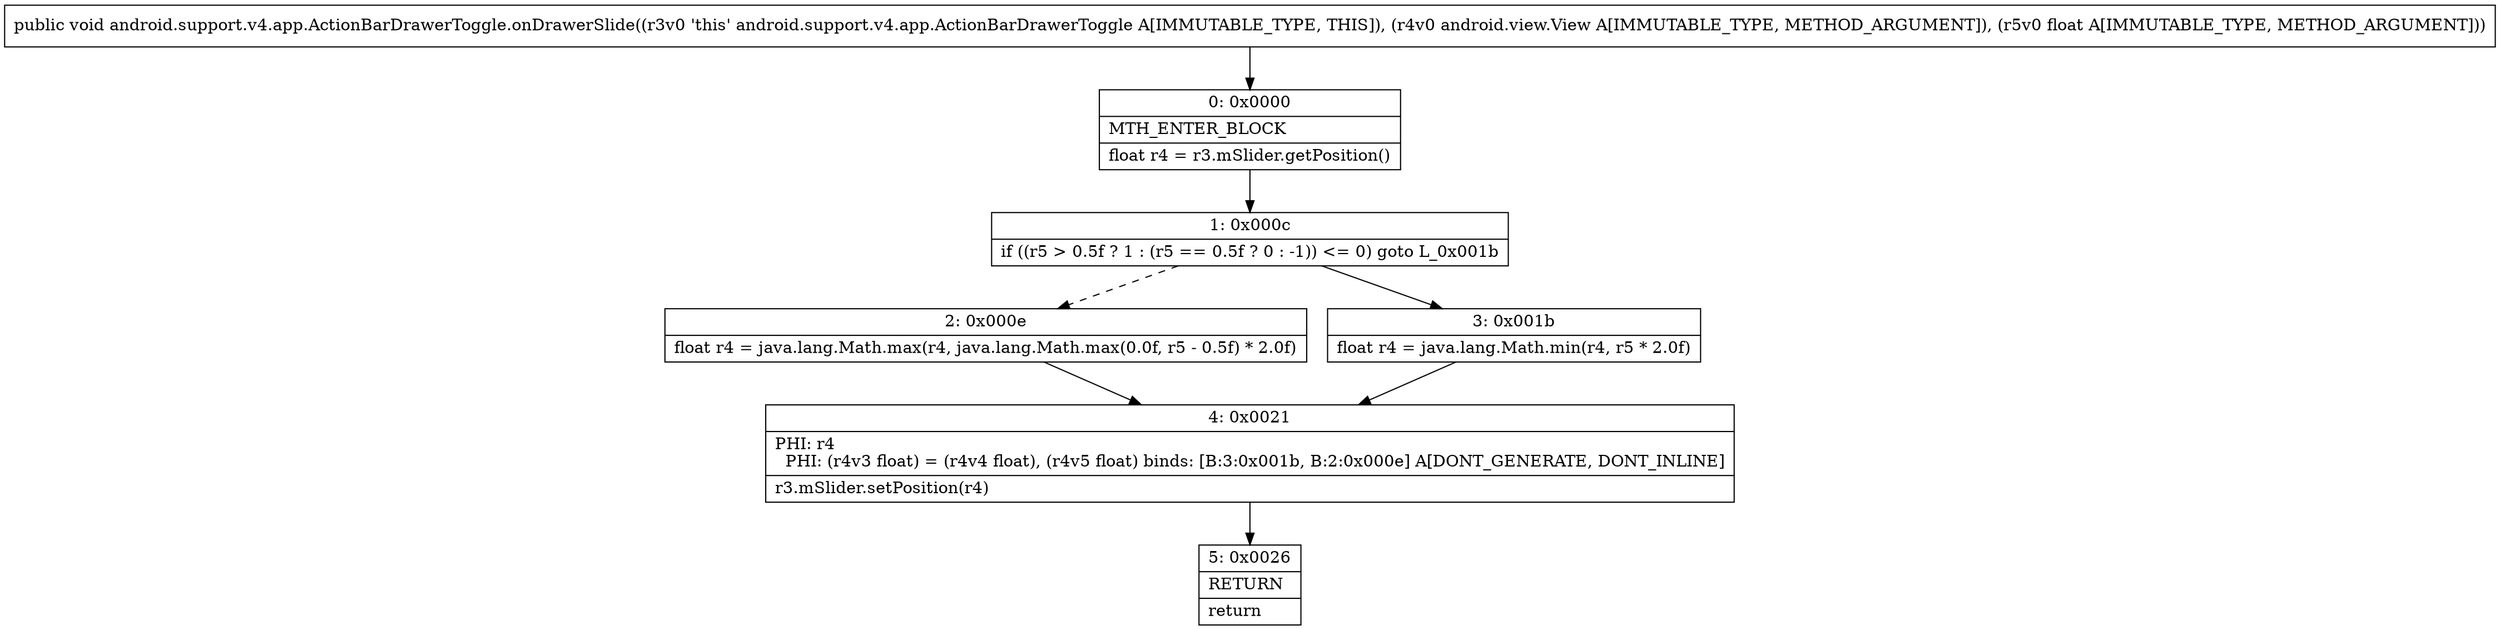 digraph "CFG forandroid.support.v4.app.ActionBarDrawerToggle.onDrawerSlide(Landroid\/view\/View;F)V" {
Node_0 [shape=record,label="{0\:\ 0x0000|MTH_ENTER_BLOCK\l|float r4 = r3.mSlider.getPosition()\l}"];
Node_1 [shape=record,label="{1\:\ 0x000c|if ((r5 \> 0.5f ? 1 : (r5 == 0.5f ? 0 : \-1)) \<= 0) goto L_0x001b\l}"];
Node_2 [shape=record,label="{2\:\ 0x000e|float r4 = java.lang.Math.max(r4, java.lang.Math.max(0.0f, r5 \- 0.5f) * 2.0f)\l}"];
Node_3 [shape=record,label="{3\:\ 0x001b|float r4 = java.lang.Math.min(r4, r5 * 2.0f)\l}"];
Node_4 [shape=record,label="{4\:\ 0x0021|PHI: r4 \l  PHI: (r4v3 float) = (r4v4 float), (r4v5 float) binds: [B:3:0x001b, B:2:0x000e] A[DONT_GENERATE, DONT_INLINE]\l|r3.mSlider.setPosition(r4)\l}"];
Node_5 [shape=record,label="{5\:\ 0x0026|RETURN\l|return\l}"];
MethodNode[shape=record,label="{public void android.support.v4.app.ActionBarDrawerToggle.onDrawerSlide((r3v0 'this' android.support.v4.app.ActionBarDrawerToggle A[IMMUTABLE_TYPE, THIS]), (r4v0 android.view.View A[IMMUTABLE_TYPE, METHOD_ARGUMENT]), (r5v0 float A[IMMUTABLE_TYPE, METHOD_ARGUMENT])) }"];
MethodNode -> Node_0;
Node_0 -> Node_1;
Node_1 -> Node_2[style=dashed];
Node_1 -> Node_3;
Node_2 -> Node_4;
Node_3 -> Node_4;
Node_4 -> Node_5;
}

